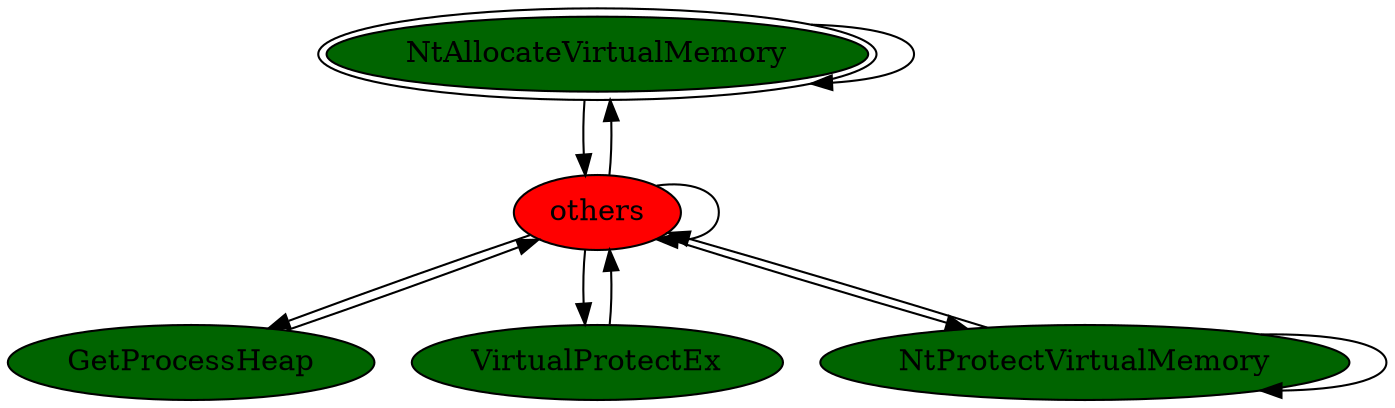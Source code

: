 digraph "./REPORTS/6831/API_PER_CATEGORY/VirtualProtectEx.exe_7992_Memory Management_API_per_Category_Transition_Matrix" {
	NtAllocateVirtualMemory [label=NtAllocateVirtualMemory fillcolor=darkgreen peripheries=2 style=filled]
	NtAllocateVirtualMemory -> NtAllocateVirtualMemory [label=""]
	others [label=others fillcolor=red style=filled]
	NtAllocateVirtualMemory -> others [label=""]
	others -> NtAllocateVirtualMemory [label=""]
	others -> others [label=""]
	GetProcessHeap [label=GetProcessHeap fillcolor=darkgreen style=filled]
	others -> GetProcessHeap [label=""]
	VirtualProtectEx [label=VirtualProtectEx fillcolor=darkgreen style=filled]
	others -> VirtualProtectEx [label=""]
	NtProtectVirtualMemory [label=NtProtectVirtualMemory fillcolor=darkgreen style=filled]
	others -> NtProtectVirtualMemory [label=""]
	GetProcessHeap -> others [label=""]
	VirtualProtectEx -> others [label=""]
	NtProtectVirtualMemory -> others [label=""]
	NtProtectVirtualMemory -> NtProtectVirtualMemory [label=""]
}
